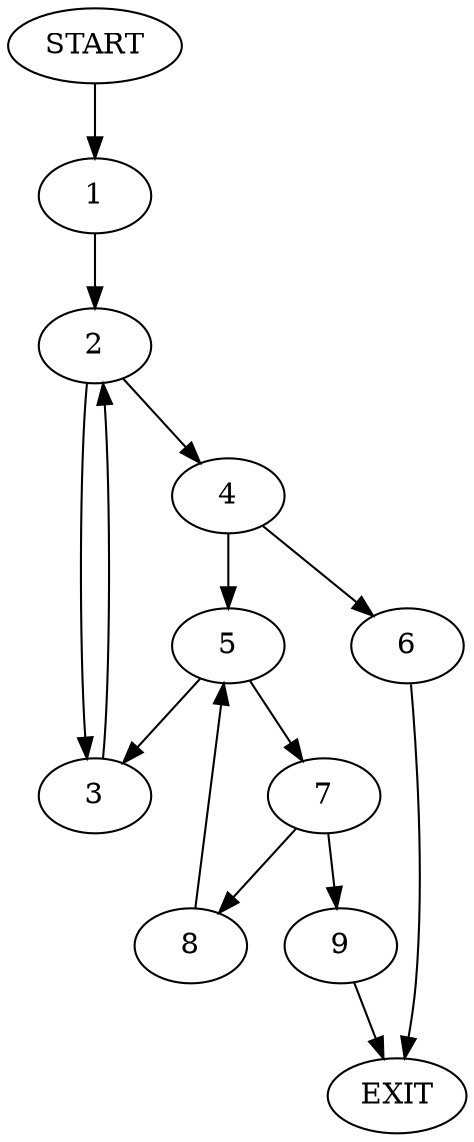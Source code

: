 digraph {
0 [label="START"]
10 [label="EXIT"]
0 -> 1
1 -> 2
2 -> 3
2 -> 4
3 -> 2
4 -> 5
4 -> 6
6 -> 10
5 -> 3
5 -> 7
7 -> 8
7 -> 9
8 -> 5
9 -> 10
}
